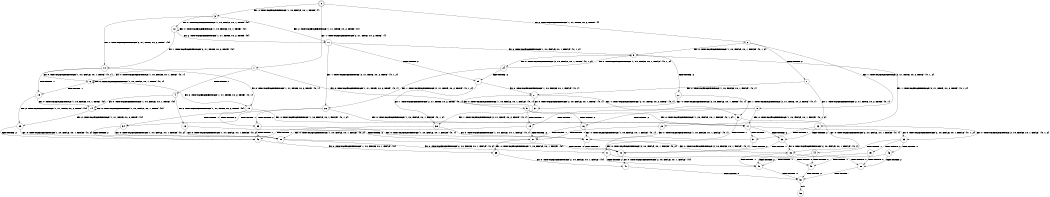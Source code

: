 digraph BCG {
size = "7, 10.5";
center = TRUE;
node [shape = circle];
0 [peripheries = 2];
0 -> 1 [label = "EX !1 !ATOMIC_EXCH_BRANCH (2, +1, TRUE, +0, 2, TRUE) !{}"];
0 -> 2 [label = "EX !2 !ATOMIC_EXCH_BRANCH (1, +1, TRUE, +0, 2, TRUE) !{}"];
0 -> 3 [label = "EX !0 !ATOMIC_EXCH_BRANCH (1, +0, FALSE, +0, 1, TRUE) !{}"];
1 -> 4 [label = "TERMINATE !1"];
1 -> 5 [label = "EX !2 !ATOMIC_EXCH_BRANCH (1, +1, TRUE, +0, 2, TRUE) !{0, 1}"];
1 -> 6 [label = "EX !0 !ATOMIC_EXCH_BRANCH (1, +0, FALSE, +0, 1, TRUE) !{0, 1}"];
2 -> 7 [label = "TERMINATE !2"];
2 -> 8 [label = "EX !1 !ATOMIC_EXCH_BRANCH (2, +1, TRUE, +0, 2, TRUE) !{0, 1, 2}"];
2 -> 9 [label = "EX !0 !ATOMIC_EXCH_BRANCH (1, +0, FALSE, +0, 1, FALSE) !{0, 1, 2}"];
3 -> 10 [label = "EX !1 !ATOMIC_EXCH_BRANCH (2, +1, TRUE, +0, 2, TRUE) !{0}"];
3 -> 11 [label = "EX !2 !ATOMIC_EXCH_BRANCH (1, +1, TRUE, +0, 2, TRUE) !{0}"];
3 -> 12 [label = "EX !0 !ATOMIC_EXCH_BRANCH (1, +0, FALSE, +0, 1, TRUE) !{0}"];
4 -> 13 [label = "EX !2 !ATOMIC_EXCH_BRANCH (1, +1, TRUE, +0, 2, TRUE) !{0}"];
4 -> 14 [label = "EX !0 !ATOMIC_EXCH_BRANCH (1, +0, FALSE, +0, 1, TRUE) !{0}"];
5 -> 15 [label = "TERMINATE !1"];
5 -> 16 [label = "TERMINATE !2"];
5 -> 17 [label = "EX !0 !ATOMIC_EXCH_BRANCH (1, +0, FALSE, +0, 1, FALSE) !{0, 1, 2}"];
6 -> 18 [label = "TERMINATE !1"];
6 -> 19 [label = "EX !2 !ATOMIC_EXCH_BRANCH (1, +1, TRUE, +0, 2, TRUE) !{0, 1}"];
6 -> 6 [label = "EX !0 !ATOMIC_EXCH_BRANCH (1, +0, FALSE, +0, 1, TRUE) !{0, 1}"];
7 -> 20 [label = "EX !1 !ATOMIC_EXCH_BRANCH (2, +1, TRUE, +0, 2, TRUE) !{0, 1}"];
7 -> 21 [label = "EX !0 !ATOMIC_EXCH_BRANCH (1, +0, FALSE, +0, 1, FALSE) !{0, 1}"];
8 -> 15 [label = "TERMINATE !1"];
8 -> 16 [label = "TERMINATE !2"];
8 -> 17 [label = "EX !0 !ATOMIC_EXCH_BRANCH (1, +0, FALSE, +0, 1, FALSE) !{0, 1, 2}"];
9 -> 22 [label = "TERMINATE !2"];
9 -> 23 [label = "EX !1 !ATOMIC_EXCH_BRANCH (2, +1, TRUE, +0, 2, TRUE) !{0, 1, 2}"];
9 -> 24 [label = "EX !0 !ATOMIC_EXCH_BRANCH (2, +0, FALSE, +0, 1, TRUE) !{0, 1, 2}"];
10 -> 18 [label = "TERMINATE !1"];
10 -> 19 [label = "EX !2 !ATOMIC_EXCH_BRANCH (1, +1, TRUE, +0, 2, TRUE) !{0, 1}"];
10 -> 6 [label = "EX !0 !ATOMIC_EXCH_BRANCH (1, +0, FALSE, +0, 1, TRUE) !{0, 1}"];
11 -> 25 [label = "TERMINATE !2"];
11 -> 26 [label = "EX !1 !ATOMIC_EXCH_BRANCH (2, +1, TRUE, +0, 2, TRUE) !{0, 1, 2}"];
11 -> 9 [label = "EX !0 !ATOMIC_EXCH_BRANCH (1, +0, FALSE, +0, 1, FALSE) !{0, 1, 2}"];
12 -> 10 [label = "EX !1 !ATOMIC_EXCH_BRANCH (2, +1, TRUE, +0, 2, TRUE) !{0}"];
12 -> 11 [label = "EX !2 !ATOMIC_EXCH_BRANCH (1, +1, TRUE, +0, 2, TRUE) !{0}"];
12 -> 12 [label = "EX !0 !ATOMIC_EXCH_BRANCH (1, +0, FALSE, +0, 1, TRUE) !{0}"];
13 -> 27 [label = "TERMINATE !2"];
13 -> 28 [label = "EX !0 !ATOMIC_EXCH_BRANCH (1, +0, FALSE, +0, 1, FALSE) !{0, 2}"];
14 -> 29 [label = "EX !2 !ATOMIC_EXCH_BRANCH (1, +1, TRUE, +0, 2, TRUE) !{0}"];
14 -> 14 [label = "EX !0 !ATOMIC_EXCH_BRANCH (1, +0, FALSE, +0, 1, TRUE) !{0}"];
15 -> 27 [label = "TERMINATE !2"];
15 -> 28 [label = "EX !0 !ATOMIC_EXCH_BRANCH (1, +0, FALSE, +0, 1, FALSE) !{0, 2}"];
16 -> 27 [label = "TERMINATE !1"];
16 -> 30 [label = "EX !0 !ATOMIC_EXCH_BRANCH (1, +0, FALSE, +0, 1, FALSE) !{0, 1}"];
17 -> 31 [label = "TERMINATE !1"];
17 -> 32 [label = "TERMINATE !2"];
17 -> 33 [label = "EX !0 !ATOMIC_EXCH_BRANCH (2, +0, FALSE, +0, 1, FALSE) !{0, 1, 2}"];
18 -> 29 [label = "EX !2 !ATOMIC_EXCH_BRANCH (1, +1, TRUE, +0, 2, TRUE) !{0}"];
18 -> 14 [label = "EX !0 !ATOMIC_EXCH_BRANCH (1, +0, FALSE, +0, 1, TRUE) !{0}"];
19 -> 34 [label = "TERMINATE !1"];
19 -> 35 [label = "TERMINATE !2"];
19 -> 17 [label = "EX !0 !ATOMIC_EXCH_BRANCH (1, +0, FALSE, +0, 1, FALSE) !{0, 1, 2}"];
20 -> 27 [label = "TERMINATE !1"];
20 -> 30 [label = "EX !0 !ATOMIC_EXCH_BRANCH (1, +0, FALSE, +0, 1, FALSE) !{0, 1}"];
21 -> 36 [label = "EX !1 !ATOMIC_EXCH_BRANCH (2, +1, TRUE, +0, 2, TRUE) !{0, 1}"];
21 -> 37 [label = "EX !0 !ATOMIC_EXCH_BRANCH (2, +0, FALSE, +0, 1, TRUE) !{0, 1}"];
22 -> 36 [label = "EX !1 !ATOMIC_EXCH_BRANCH (2, +1, TRUE, +0, 2, TRUE) !{0, 1}"];
22 -> 37 [label = "EX !0 !ATOMIC_EXCH_BRANCH (2, +0, FALSE, +0, 1, TRUE) !{0, 1}"];
23 -> 31 [label = "TERMINATE !1"];
23 -> 32 [label = "TERMINATE !2"];
23 -> 33 [label = "EX !0 !ATOMIC_EXCH_BRANCH (2, +0, FALSE, +0, 1, FALSE) !{0, 1, 2}"];
24 -> 25 [label = "TERMINATE !2"];
24 -> 26 [label = "EX !1 !ATOMIC_EXCH_BRANCH (2, +1, TRUE, +0, 2, TRUE) !{0, 1, 2}"];
24 -> 9 [label = "EX !0 !ATOMIC_EXCH_BRANCH (1, +0, FALSE, +0, 1, FALSE) !{0, 1, 2}"];
25 -> 38 [label = "EX !1 !ATOMIC_EXCH_BRANCH (2, +1, TRUE, +0, 2, TRUE) !{0, 1}"];
25 -> 21 [label = "EX !0 !ATOMIC_EXCH_BRANCH (1, +0, FALSE, +0, 1, FALSE) !{0, 1}"];
26 -> 34 [label = "TERMINATE !1"];
26 -> 35 [label = "TERMINATE !2"];
26 -> 17 [label = "EX !0 !ATOMIC_EXCH_BRANCH (1, +0, FALSE, +0, 1, FALSE) !{0, 1, 2}"];
27 -> 39 [label = "EX !0 !ATOMIC_EXCH_BRANCH (1, +0, FALSE, +0, 1, FALSE) !{0}"];
28 -> 40 [label = "TERMINATE !2"];
28 -> 41 [label = "EX !0 !ATOMIC_EXCH_BRANCH (2, +0, FALSE, +0, 1, FALSE) !{0, 2}"];
29 -> 42 [label = "TERMINATE !2"];
29 -> 28 [label = "EX !0 !ATOMIC_EXCH_BRANCH (1, +0, FALSE, +0, 1, FALSE) !{0, 2}"];
30 -> 40 [label = "TERMINATE !1"];
30 -> 43 [label = "EX !0 !ATOMIC_EXCH_BRANCH (2, +0, FALSE, +0, 1, FALSE) !{0, 1}"];
31 -> 40 [label = "TERMINATE !2"];
31 -> 41 [label = "EX !0 !ATOMIC_EXCH_BRANCH (2, +0, FALSE, +0, 1, FALSE) !{0, 2}"];
32 -> 40 [label = "TERMINATE !1"];
32 -> 43 [label = "EX !0 !ATOMIC_EXCH_BRANCH (2, +0, FALSE, +0, 1, FALSE) !{0, 1}"];
33 -> 44 [label = "TERMINATE !1"];
33 -> 45 [label = "TERMINATE !2"];
33 -> 46 [label = "TERMINATE !0"];
34 -> 42 [label = "TERMINATE !2"];
34 -> 28 [label = "EX !0 !ATOMIC_EXCH_BRANCH (1, +0, FALSE, +0, 1, FALSE) !{0, 2}"];
35 -> 42 [label = "TERMINATE !1"];
35 -> 30 [label = "EX !0 !ATOMIC_EXCH_BRANCH (1, +0, FALSE, +0, 1, FALSE) !{0, 1}"];
36 -> 40 [label = "TERMINATE !1"];
36 -> 43 [label = "EX !0 !ATOMIC_EXCH_BRANCH (2, +0, FALSE, +0, 1, FALSE) !{0, 1}"];
37 -> 38 [label = "EX !1 !ATOMIC_EXCH_BRANCH (2, +1, TRUE, +0, 2, TRUE) !{0, 1}"];
37 -> 21 [label = "EX !0 !ATOMIC_EXCH_BRANCH (1, +0, FALSE, +0, 1, FALSE) !{0, 1}"];
38 -> 42 [label = "TERMINATE !1"];
38 -> 30 [label = "EX !0 !ATOMIC_EXCH_BRANCH (1, +0, FALSE, +0, 1, FALSE) !{0, 1}"];
39 -> 47 [label = "EX !0 !ATOMIC_EXCH_BRANCH (2, +0, FALSE, +0, 1, FALSE) !{0}"];
40 -> 47 [label = "EX !0 !ATOMIC_EXCH_BRANCH (2, +0, FALSE, +0, 1, FALSE) !{0}"];
41 -> 48 [label = "TERMINATE !2"];
41 -> 49 [label = "TERMINATE !0"];
42 -> 39 [label = "EX !0 !ATOMIC_EXCH_BRANCH (1, +0, FALSE, +0, 1, FALSE) !{0}"];
43 -> 48 [label = "TERMINATE !1"];
43 -> 50 [label = "TERMINATE !0"];
44 -> 48 [label = "TERMINATE !2"];
44 -> 49 [label = "TERMINATE !0"];
45 -> 48 [label = "TERMINATE !1"];
45 -> 50 [label = "TERMINATE !0"];
46 -> 49 [label = "TERMINATE !1"];
46 -> 50 [label = "TERMINATE !2"];
47 -> 51 [label = "TERMINATE !0"];
48 -> 51 [label = "TERMINATE !0"];
49 -> 51 [label = "TERMINATE !2"];
50 -> 51 [label = "TERMINATE !1"];
51 -> 52 [label = "exit"];
}
